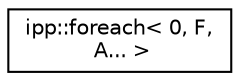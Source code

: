 digraph "Graphical Class Hierarchy"
{
  edge [fontname="Helvetica",fontsize="10",labelfontname="Helvetica",labelfontsize="10"];
  node [fontname="Helvetica",fontsize="10",shape=record];
  rankdir="LR";
  Node1 [label="ipp::foreach\< 0, F,\l A... \>",height=0.2,width=0.4,color="black", fillcolor="white", style="filled",URL="$structipp_1_1foreach_3_010_00_01_f_00_01_a_8_8_8_01_4.html"];
}
